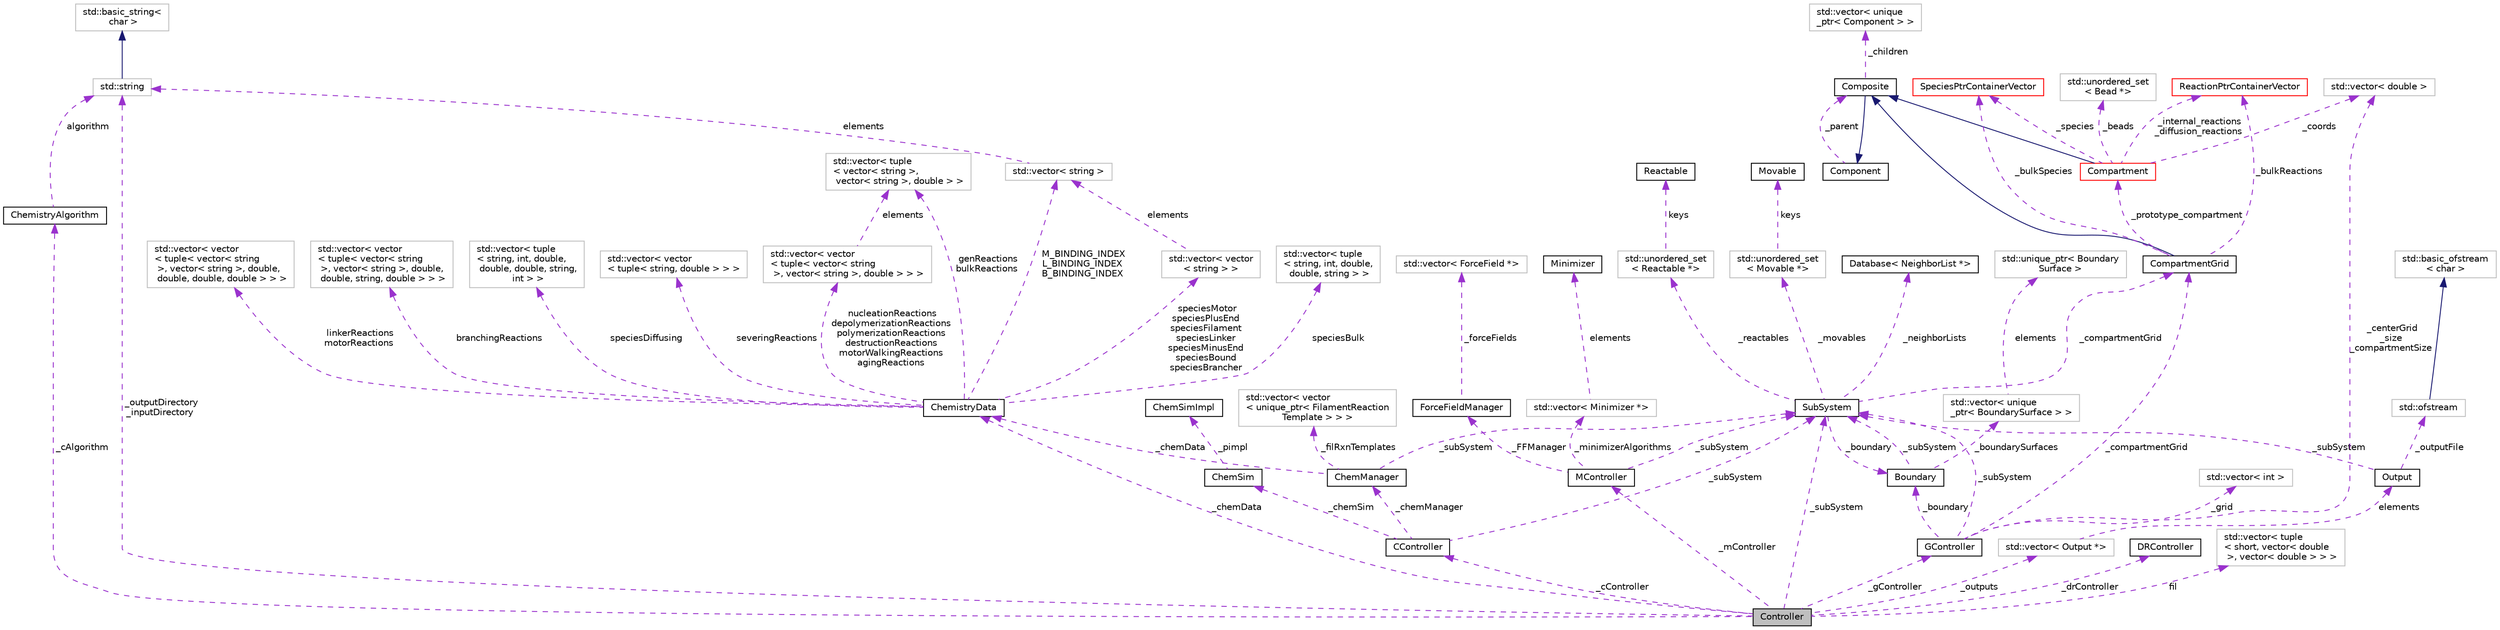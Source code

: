 digraph "Controller"
{
 // INTERACTIVE_SVG=YES
  edge [fontname="Helvetica",fontsize="10",labelfontname="Helvetica",labelfontsize="10"];
  node [fontname="Helvetica",fontsize="10",shape=record];
  Node1 [label="Controller",height=0.2,width=0.4,color="black", fillcolor="grey75", style="filled", fontcolor="black"];
  Node2 -> Node1 [dir="back",color="darkorchid3",fontsize="10",style="dashed",label=" _outputs" ,fontname="Helvetica"];
  Node2 [label="std::vector\< Output *\>",height=0.2,width=0.4,color="grey75", fillcolor="white", style="filled"];
  Node3 -> Node2 [dir="back",color="darkorchid3",fontsize="10",style="dashed",label=" elements" ,fontname="Helvetica"];
  Node3 [label="Output",height=0.2,width=0.4,color="black", fillcolor="white", style="filled",URL="$classOutput.html",tooltip="To print a specified output into a file. "];
  Node4 -> Node3 [dir="back",color="darkorchid3",fontsize="10",style="dashed",label=" _subSystem" ,fontname="Helvetica"];
  Node4 [label="SubSystem",height=0.2,width=0.4,color="black", fillcolor="white", style="filled",URL="$classSubSystem.html",tooltip="Manages all Movables and Reactables. "];
  Node5 -> Node4 [dir="back",color="darkorchid3",fontsize="10",style="dashed",label=" _movables" ,fontname="Helvetica"];
  Node5 [label="std::unordered_set\l\< Movable *\>",height=0.2,width=0.4,color="grey75", fillcolor="white", style="filled"];
  Node6 -> Node5 [dir="back",color="darkorchid3",fontsize="10",style="dashed",label=" keys" ,fontname="Helvetica"];
  Node6 [label="Movable",height=0.2,width=0.4,color="black", fillcolor="white", style="filled",URL="$classMovable.html",tooltip="An abstract base class for a movable element in the SubSystem. "];
  Node7 -> Node4 [dir="back",color="darkorchid3",fontsize="10",style="dashed",label=" _reactables" ,fontname="Helvetica"];
  Node7 [label="std::unordered_set\l\< Reactable *\>",height=0.2,width=0.4,color="grey75", fillcolor="white", style="filled"];
  Node8 -> Node7 [dir="back",color="darkorchid3",fontsize="10",style="dashed",label=" keys" ,fontname="Helvetica"];
  Node8 [label="Reactable",height=0.2,width=0.4,color="black", fillcolor="white", style="filled",URL="$classReactable.html",tooltip="An abstract base class for a reactable element in the SubSystem. "];
  Node9 -> Node4 [dir="back",color="darkorchid3",fontsize="10",style="dashed",label=" _boundary" ,fontname="Helvetica"];
  Node9 [label="Boundary",height=0.2,width=0.4,color="black", fillcolor="white", style="filled",URL="$classBoundary.html",tooltip="To store all BoundarySurfaces that are in the SubSystem. "];
  Node4 -> Node9 [dir="back",color="darkorchid3",fontsize="10",style="dashed",label=" _subSystem" ,fontname="Helvetica"];
  Node10 -> Node9 [dir="back",color="darkorchid3",fontsize="10",style="dashed",label=" _boundarySurfaces" ,fontname="Helvetica"];
  Node10 [label="std::vector\< unique\l_ptr\< BoundarySurface \> \>",height=0.2,width=0.4,color="grey75", fillcolor="white", style="filled"];
  Node11 -> Node10 [dir="back",color="darkorchid3",fontsize="10",style="dashed",label=" elements" ,fontname="Helvetica"];
  Node11 [label="std::unique_ptr\< Boundary\lSurface \>",height=0.2,width=0.4,color="grey75", fillcolor="white", style="filled"];
  Node24 -> Node4 [dir="back",color="darkorchid3",fontsize="10",style="dashed",label=" _compartmentGrid" ,fontname="Helvetica"];
  Node24 [label="CompartmentGrid",height=0.2,width=0.4,color="black", fillcolor="white", style="filled",URL="$classCompartmentGrid.html",tooltip="A simple n-dimensional grid of Compartment objects. "];
  Node17 -> Node24 [dir="back",color="midnightblue",fontsize="10",style="solid",fontname="Helvetica"];
  Node17 [label="Composite",height=0.2,width=0.4,color="black", fillcolor="white", style="filled",URL="$classComposite.html",tooltip="The aggregating class for the Composite pattern. "];
  Node16 -> Node17 [dir="back",color="midnightblue",fontsize="10",style="solid",fontname="Helvetica"];
  Node16 [label="Component",height=0.2,width=0.4,color="black", fillcolor="white", style="filled",URL="$classComponent.html",tooltip="The base class for the Composite pattern hieararchy. "];
  Node17 -> Node16 [dir="back",color="darkorchid3",fontsize="10",style="dashed",label=" _parent" ,fontname="Helvetica"];
  Node18 -> Node17 [dir="back",color="darkorchid3",fontsize="10",style="dashed",label=" _children" ,fontname="Helvetica"];
  Node18 [label="std::vector\< unique\l_ptr\< Component \> \>",height=0.2,width=0.4,color="grey75", fillcolor="white", style="filled"];
  Node25 -> Node24 [dir="back",color="darkorchid3",fontsize="10",style="dashed",label=" _prototype_compartment" ,fontname="Helvetica"];
  Node25 [label="Compartment",height=0.2,width=0.4,color="red", fillcolor="white", style="filled",URL="$classCompartment.html",tooltip="A container or holding Species and Reactions. "];
  Node17 -> Node25 [dir="back",color="midnightblue",fontsize="10",style="solid",fontname="Helvetica"];
  Node26 -> Node25 [dir="back",color="darkorchid3",fontsize="10",style="dashed",label=" _beads" ,fontname="Helvetica"];
  Node26 [label="std::unordered_set\l\< Bead *\>",height=0.2,width=0.4,color="grey75", fillcolor="white", style="filled"];
  Node74 -> Node25 [dir="back",color="darkorchid3",fontsize="10",style="dashed",label=" _internal_reactions\n_diffusion_reactions" ,fontname="Helvetica"];
  Node74 [label="ReactionPtrContainerVector",height=0.2,width=0.4,color="red", fillcolor="white", style="filled",URL="$classReactionPtrContainerVector.html",tooltip="A concrete class implementing the ReactionPtrContainerIFace, using vector<unique_ptr<ReactionBase>> a..."];
  Node23 -> Node25 [dir="back",color="darkorchid3",fontsize="10",style="dashed",label=" _coords" ,fontname="Helvetica"];
  Node23 [label="std::vector\< double \>",height=0.2,width=0.4,color="grey75", fillcolor="white", style="filled"];
  Node82 -> Node25 [dir="back",color="darkorchid3",fontsize="10",style="dashed",label=" _species" ,fontname="Helvetica"];
  Node82 [label="SpeciesPtrContainerVector",height=0.2,width=0.4,color="red", fillcolor="white", style="filled",URL="$classSpeciesPtrContainerVector.html",tooltip="A concrete class implementing the SpeciesPtrContainerIFace, using vector<unique_ptr<Species>> as the ..."];
  Node74 -> Node24 [dir="back",color="darkorchid3",fontsize="10",style="dashed",label=" _bulkReactions" ,fontname="Helvetica"];
  Node82 -> Node24 [dir="back",color="darkorchid3",fontsize="10",style="dashed",label=" _bulkSpecies" ,fontname="Helvetica"];
  Node86 -> Node4 [dir="back",color="darkorchid3",fontsize="10",style="dashed",label=" _neighborLists" ,fontname="Helvetica"];
  Node86 [label="Database\< NeighborList *\>",height=0.2,width=0.4,color="black", fillcolor="white", style="filled",URL="$classDatabase.html"];
  Node87 -> Node3 [dir="back",color="darkorchid3",fontsize="10",style="dashed",label=" _outputFile" ,fontname="Helvetica"];
  Node87 [label="std::ofstream",height=0.2,width=0.4,color="grey75", fillcolor="white", style="filled",tooltip="STL class. "];
  Node88 -> Node87 [dir="back",color="midnightblue",fontsize="10",style="solid",fontname="Helvetica"];
  Node88 [label="std::basic_ofstream\l\< char \>",height=0.2,width=0.4,color="grey75", fillcolor="white", style="filled",tooltip="STL class. "];
  Node92 -> Node1 [dir="back",color="darkorchid3",fontsize="10",style="dashed",label=" _gController" ,fontname="Helvetica"];
  Node92 [label="GController",height=0.2,width=0.4,color="black", fillcolor="white", style="filled",URL="$classGController.html",tooltip="Used to control the geometry of the CompartmentGrid, as well as the geometry of the entire system..."];
  Node9 -> Node92 [dir="back",color="darkorchid3",fontsize="10",style="dashed",label=" _boundary" ,fontname="Helvetica"];
  Node4 -> Node92 [dir="back",color="darkorchid3",fontsize="10",style="dashed",label=" _subSystem" ,fontname="Helvetica"];
  Node93 -> Node92 [dir="back",color="darkorchid3",fontsize="10",style="dashed",label=" _grid" ,fontname="Helvetica"];
  Node93 [label="std::vector\< int \>",height=0.2,width=0.4,color="grey75", fillcolor="white", style="filled"];
  Node24 -> Node92 [dir="back",color="darkorchid3",fontsize="10",style="dashed",label=" _compartmentGrid" ,fontname="Helvetica"];
  Node23 -> Node92 [dir="back",color="darkorchid3",fontsize="10",style="dashed",label=" _centerGrid\n_size\n_compartmentSize" ,fontname="Helvetica"];
  Node59 -> Node1 [dir="back",color="darkorchid3",fontsize="10",style="dashed",label=" _chemData" ,fontname="Helvetica"];
  Node59 [label="ChemistryData",height=0.2,width=0.4,color="black", fillcolor="white", style="filled",URL="$structChemistryData.html",tooltip="Struct to hold Species and Reaction information. "];
  Node60 -> Node59 [dir="back",color="darkorchid3",fontsize="10",style="dashed",label=" nucleationReactions\ndepolymerizationReactions\npolymerizationReactions\ndestructionReactions\nmotorWalkingReactions\nagingReactions" ,fontname="Helvetica"];
  Node60 [label="std::vector\< vector\l\< tuple\< vector\< string\l \>, vector\< string \>, double \> \> \>",height=0.2,width=0.4,color="grey75", fillcolor="white", style="filled"];
  Node61 -> Node60 [dir="back",color="darkorchid3",fontsize="10",style="dashed",label=" elements" ,fontname="Helvetica"];
  Node61 [label="std::vector\< tuple\l\< vector\< string \>,\l vector\< string \>, double \> \>",height=0.2,width=0.4,color="grey75", fillcolor="white", style="filled"];
  Node62 -> Node59 [dir="back",color="darkorchid3",fontsize="10",style="dashed",label=" speciesMotor\nspeciesPlusEnd\nspeciesFilament\nspeciesLinker\nspeciesMinusEnd\nspeciesBound\nspeciesBrancher" ,fontname="Helvetica"];
  Node62 [label="std::vector\< vector\l\< string \> \>",height=0.2,width=0.4,color="grey75", fillcolor="white", style="filled"];
  Node63 -> Node62 [dir="back",color="darkorchid3",fontsize="10",style="dashed",label=" elements" ,fontname="Helvetica"];
  Node63 [label="std::vector\< string \>",height=0.2,width=0.4,color="grey75", fillcolor="white", style="filled"];
  Node64 -> Node63 [dir="back",color="darkorchid3",fontsize="10",style="dashed",label=" elements" ,fontname="Helvetica"];
  Node64 [label="std::string",height=0.2,width=0.4,color="grey75", fillcolor="white", style="filled",tooltip="STL class. "];
  Node65 -> Node64 [dir="back",color="midnightblue",fontsize="10",style="solid",fontname="Helvetica"];
  Node65 [label="std::basic_string\<\l char \>",height=0.2,width=0.4,color="grey75", fillcolor="white", style="filled",tooltip="STL class. "];
  Node66 -> Node59 [dir="back",color="darkorchid3",fontsize="10",style="dashed",label=" speciesBulk" ,fontname="Helvetica"];
  Node66 [label="std::vector\< tuple\l\< string, int, double,\l double, string \> \>",height=0.2,width=0.4,color="grey75", fillcolor="white", style="filled"];
  Node67 -> Node59 [dir="back",color="darkorchid3",fontsize="10",style="dashed",label=" linkerReactions\nmotorReactions" ,fontname="Helvetica"];
  Node67 [label="std::vector\< vector\l\< tuple\< vector\< string\l \>, vector\< string \>, double,\l double, double, double \> \> \>",height=0.2,width=0.4,color="grey75", fillcolor="white", style="filled"];
  Node63 -> Node59 [dir="back",color="darkorchid3",fontsize="10",style="dashed",label=" M_BINDING_INDEX\nL_BINDING_INDEX\nB_BINDING_INDEX" ,fontname="Helvetica"];
  Node68 -> Node59 [dir="back",color="darkorchid3",fontsize="10",style="dashed",label=" branchingReactions" ,fontname="Helvetica"];
  Node68 [label="std::vector\< vector\l\< tuple\< vector\< string\l \>, vector\< string \>, double,\l double, string, double \> \> \>",height=0.2,width=0.4,color="grey75", fillcolor="white", style="filled"];
  Node61 -> Node59 [dir="back",color="darkorchid3",fontsize="10",style="dashed",label=" genReactions\nbulkReactions" ,fontname="Helvetica"];
  Node69 -> Node59 [dir="back",color="darkorchid3",fontsize="10",style="dashed",label=" speciesDiffusing" ,fontname="Helvetica"];
  Node69 [label="std::vector\< tuple\l\< string, int, double,\l double, double, string,\l int \> \>",height=0.2,width=0.4,color="grey75", fillcolor="white", style="filled"];
  Node70 -> Node59 [dir="back",color="darkorchid3",fontsize="10",style="dashed",label=" severingReactions" ,fontname="Helvetica"];
  Node70 [label="std::vector\< vector\l\< tuple\< string, double \> \> \>",height=0.2,width=0.4,color="grey75", fillcolor="white", style="filled"];
  Node94 -> Node1 [dir="back",color="darkorchid3",fontsize="10",style="dashed",label=" _drController" ,fontname="Helvetica"];
  Node94 [label="DRController",height=0.2,width=0.4,color="black", fillcolor="white", style="filled",URL="$classDRController.html",tooltip="Used to initialize the dynamic rate components of a simulation. "];
  Node95 -> Node1 [dir="back",color="darkorchid3",fontsize="10",style="dashed",label=" _cController" ,fontname="Helvetica"];
  Node95 [label="CController",height=0.2,width=0.4,color="black", fillcolor="white", style="filled",URL="$classCController.html",tooltip="Used to intialize, control, and run the chemical components of a simulation. "];
  Node57 -> Node95 [dir="back",color="darkorchid3",fontsize="10",style="dashed",label=" _chemManager" ,fontname="Helvetica"];
  Node57 [label="ChemManager",height=0.2,width=0.4,color="black", fillcolor="white", style="filled",URL="$classChemManager.html",tooltip="For initailizing chemical reactions based on a specific system. "];
  Node58 -> Node57 [dir="back",color="darkorchid3",fontsize="10",style="dashed",label=" _filRxnTemplates" ,fontname="Helvetica"];
  Node58 [label="std::vector\< vector\l\< unique_ptr\< FilamentReaction\lTemplate \> \> \>",height=0.2,width=0.4,color="grey75", fillcolor="white", style="filled"];
  Node59 -> Node57 [dir="back",color="darkorchid3",fontsize="10",style="dashed",label=" _chemData" ,fontname="Helvetica"];
  Node4 -> Node57 [dir="back",color="darkorchid3",fontsize="10",style="dashed",label=" _subSystem" ,fontname="Helvetica"];
  Node4 -> Node95 [dir="back",color="darkorchid3",fontsize="10",style="dashed",label=" _subSystem" ,fontname="Helvetica"];
  Node53 -> Node95 [dir="back",color="darkorchid3",fontsize="10",style="dashed",label=" _chemSim" ,fontname="Helvetica"];
  Node53 [label="ChemSim",height=0.2,width=0.4,color="black", fillcolor="white", style="filled",URL="$classChemSim.html",tooltip="Used to manage running a network of chemical reactions. "];
  Node54 -> Node53 [dir="back",color="darkorchid3",fontsize="10",style="dashed",label=" _pimpl" ,fontname="Helvetica"];
  Node54 [label="ChemSimImpl",height=0.2,width=0.4,color="black", fillcolor="white", style="filled",URL="$classChemSimImpl.html",tooltip="An abstract base class for algorithms that run stochastic chemical kinetics. "];
  Node96 -> Node1 [dir="back",color="darkorchid3",fontsize="10",style="dashed",label=" _mController" ,fontname="Helvetica"];
  Node96 [label="MController",height=0.2,width=0.4,color="black", fillcolor="white", style="filled",URL="$classMController.html",tooltip="Used to initialize, control, and run the mechanical components of a simulation. "];
  Node97 -> Node96 [dir="back",color="darkorchid3",fontsize="10",style="dashed",label=" _FFManager" ,fontname="Helvetica"];
  Node97 [label="ForceFieldManager",height=0.2,width=0.4,color="black", fillcolor="white", style="filled",URL="$classForceFieldManager.html",tooltip="A class to store and iterate over all ForceFields. "];
  Node98 -> Node97 [dir="back",color="darkorchid3",fontsize="10",style="dashed",label=" _forceFields" ,fontname="Helvetica"];
  Node98 [label="std::vector\< ForceField *\>",height=0.2,width=0.4,color="grey75", fillcolor="white", style="filled"];
  Node100 -> Node96 [dir="back",color="darkorchid3",fontsize="10",style="dashed",label=" _minimizerAlgorithms" ,fontname="Helvetica"];
  Node100 [label="std::vector\< Minimizer *\>",height=0.2,width=0.4,color="grey75", fillcolor="white", style="filled"];
  Node101 -> Node100 [dir="back",color="darkorchid3",fontsize="10",style="dashed",label=" elements" ,fontname="Helvetica"];
  Node101 [label="Minimizer",height=0.2,width=0.4,color="black", fillcolor="white", style="filled",URL="$classMinimizer.html",tooltip="A mechanical minimzer used by the MController. "];
  Node4 -> Node96 [dir="back",color="darkorchid3",fontsize="10",style="dashed",label=" _subSystem" ,fontname="Helvetica"];
  Node64 -> Node1 [dir="back",color="darkorchid3",fontsize="10",style="dashed",label=" _outputDirectory\n_inputDirectory" ,fontname="Helvetica"];
  Node4 -> Node1 [dir="back",color="darkorchid3",fontsize="10",style="dashed",label=" _subSystem" ,fontname="Helvetica"];
  Node102 -> Node1 [dir="back",color="darkorchid3",fontsize="10",style="dashed",label=" _cAlgorithm" ,fontname="Helvetica"];
  Node102 [label="ChemistryAlgorithm",height=0.2,width=0.4,color="black", fillcolor="white", style="filled",URL="$structChemistryAlgorithm.html",tooltip="Struct to hold chemistry algorithm information. "];
  Node64 -> Node102 [dir="back",color="darkorchid3",fontsize="10",style="dashed",label=" algorithm" ,fontname="Helvetica"];
  Node103 -> Node1 [dir="back",color="darkorchid3",fontsize="10",style="dashed",label=" fil" ,fontname="Helvetica"];
  Node103 [label="std::vector\< tuple\l\< short, vector\< double\l \>, vector\< double \> \> \>",height=0.2,width=0.4,color="grey75", fillcolor="white", style="filled"];
}
